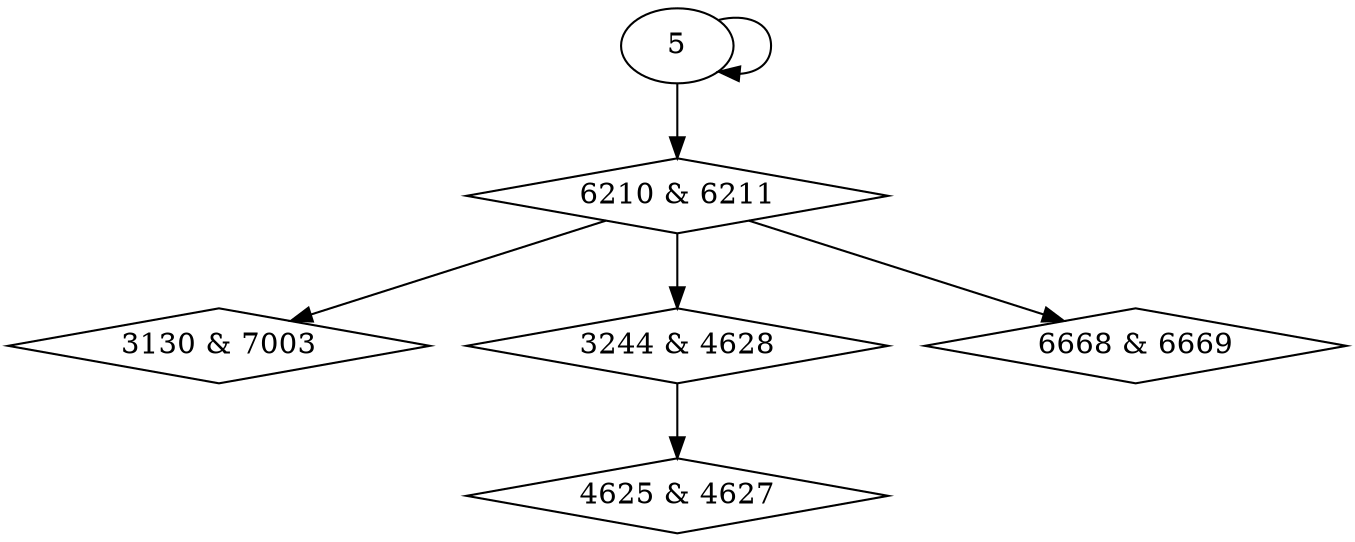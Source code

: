 digraph {
0 [label = "3130 & 7003", shape = diamond];
1 [label = "3244 & 4628", shape = diamond];
2 [label = "4625 & 4627", shape = diamond];
3 [label = "6210 & 6211", shape = diamond];
4 [label = "6668 & 6669", shape = diamond];
3 -> 0;
3 -> 1;
1 -> 2;
5 -> 3;
3 -> 4;
5 -> 5;
}

